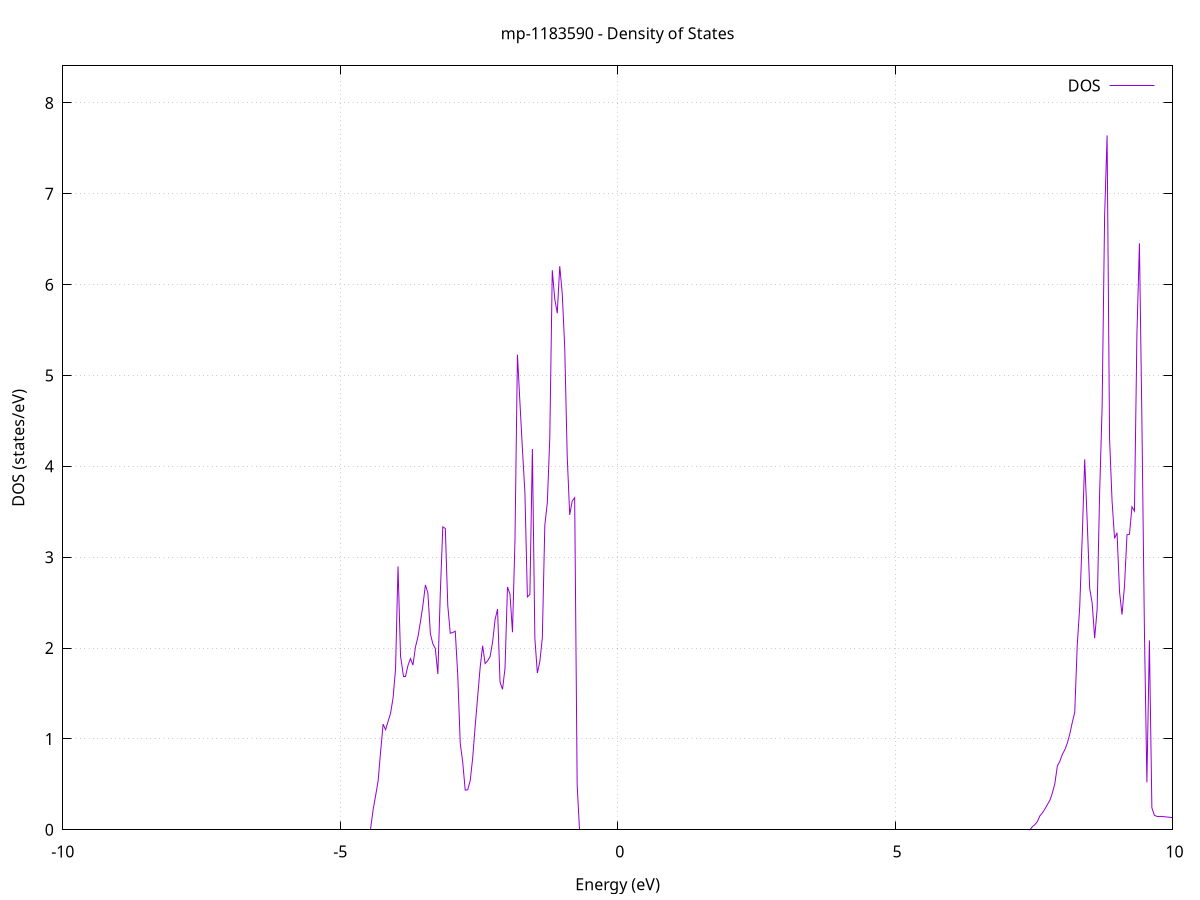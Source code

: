 set title 'mp-1183590 - Density of States'
set xlabel 'Energy (eV)'
set ylabel 'DOS (states/eV)'
set grid
set xrange [-10:10]
set yrange [0:8.408]
set xzeroaxis lt -1
set terminal png size 800,600
set output 'mp-1183590_dos_gnuplot.png'
plot '-' using 1:2 with lines title 'DOS'
-41.264500 0.000000
-41.219700 0.000000
-41.174900 0.000000
-41.130000 0.000000
-41.085200 0.000000
-41.040300 0.000000
-40.995500 0.000000
-40.950700 0.000000
-40.905800 0.000000
-40.861000 0.000000
-40.816100 0.000000
-40.771300 0.000000
-40.726500 0.000000
-40.681600 0.000000
-40.636800 0.000000
-40.591900 0.000000
-40.547100 0.000000
-40.502300 0.000000
-40.457400 0.000000
-40.412600 0.000000
-40.367700 0.000000
-40.322900 0.000000
-40.278100 0.000000
-40.233200 0.000000
-40.188400 0.000000
-40.143500 0.000000
-40.098700 0.000000
-40.053900 0.000000
-40.009000 0.000000
-39.964200 0.000000
-39.919300 0.000000
-39.874500 0.000000
-39.829700 0.000000
-39.784800 0.000000
-39.740000 0.000000
-39.695100 0.000000
-39.650300 0.000000
-39.605500 0.000000
-39.560600 0.000000
-39.515800 0.000000
-39.471000 0.000000
-39.426100 0.000000
-39.381300 0.000000
-39.336400 0.000000
-39.291600 0.000000
-39.246800 0.000000
-39.201900 0.000000
-39.157100 0.000000
-39.112200 0.000000
-39.067400 0.000000
-39.022600 0.000000
-38.977700 0.000000
-38.932900 0.000000
-38.888000 0.000000
-38.843200 0.000000
-38.798400 0.000000
-38.753500 0.000000
-38.708700 0.000000
-38.663800 0.000000
-38.619000 0.000000
-38.574200 0.000000
-38.529300 0.000000
-38.484500 0.000000
-38.439600 0.000000
-38.394800 0.000000
-38.350000 0.000000
-38.305100 0.000000
-38.260300 0.000000
-38.215400 0.000000
-38.170600 0.000000
-38.125800 0.000000
-38.080900 0.000000
-38.036100 0.000000
-37.991200 0.000000
-37.946400 0.000000
-37.901600 0.000000
-37.856700 0.000000
-37.811900 0.000000
-37.767000 0.000000
-37.722200 0.000000
-37.677400 0.000000
-37.632500 0.000000
-37.587700 0.000000
-37.542900 0.000000
-37.498000 0.000000
-37.453200 0.000000
-37.408300 0.000000
-37.363500 0.000000
-37.318700 0.000000
-37.273800 0.000000
-37.229000 0.000000
-37.184100 5.061400
-37.139300 0.000000
-37.094500 0.000000
-37.049600 0.000000
-37.004800 0.000000
-36.959900 0.000000
-36.915100 0.000000
-36.870300 0.000000
-36.825400 0.000000
-36.780600 0.000000
-36.735700 0.000000
-36.690900 0.000000
-36.646100 0.000000
-36.601200 0.000000
-36.556400 0.000000
-36.511500 0.000000
-36.466700 0.000000
-36.421900 0.000000
-36.377000 0.000000
-36.332200 0.000000
-36.287300 0.000000
-36.242500 0.000000
-36.197700 0.000000
-36.152800 0.000000
-36.108000 0.000000
-36.063100 0.000000
-36.018300 0.000000
-35.973500 0.000000
-35.928600 0.000000
-35.883800 0.000000
-35.839000 0.000000
-35.794100 0.000000
-35.749300 0.000000
-35.704400 0.000000
-35.659600 0.000000
-35.614800 0.000000
-35.569900 0.000000
-35.525100 0.000000
-35.480200 0.000000
-35.435400 0.000000
-35.390600 0.000000
-35.345700 0.000000
-35.300900 0.000000
-35.256000 0.000000
-35.211200 0.000000
-35.166400 0.000000
-35.121500 0.000000
-35.076700 0.000000
-35.031800 0.000000
-34.987000 0.000000
-34.942200 0.000000
-34.897300 0.000000
-34.852500 0.000000
-34.807600 0.000000
-34.762800 0.000000
-34.718000 0.000000
-34.673100 0.000000
-34.628300 0.000000
-34.583400 0.000000
-34.538600 0.000000
-34.493800 0.000000
-34.448900 0.000000
-34.404100 0.000000
-34.359200 0.000000
-34.314400 0.000000
-34.269600 0.000000
-34.224700 0.000000
-34.179900 0.000000
-34.135000 0.000000
-34.090200 0.000000
-34.045400 0.000000
-34.000500 0.000000
-33.955700 0.000000
-33.910900 0.000000
-33.866000 0.000000
-33.821200 0.000000
-33.776300 0.000000
-33.731500 0.000000
-33.686700 0.000000
-33.641800 0.000000
-33.597000 0.000000
-33.552100 0.000000
-33.507300 0.000000
-33.462500 0.000000
-33.417600 0.000000
-33.372800 0.000000
-33.327900 0.000000
-33.283100 0.000000
-33.238300 0.000000
-33.193400 0.000000
-33.148600 0.000000
-33.103700 0.000000
-33.058900 0.000000
-33.014100 0.000000
-32.969200 0.000000
-32.924400 0.000000
-32.879500 0.000000
-32.834700 0.000000
-32.789900 0.000000
-32.745000 0.000000
-32.700200 0.000000
-32.655300 0.000000
-32.610500 0.000000
-32.565700 0.000000
-32.520800 0.000000
-32.476000 0.000000
-32.431100 0.000000
-32.386300 0.000000
-32.341500 0.000000
-32.296600 0.000000
-32.251800 0.000000
-32.207000 0.000000
-32.162100 0.000000
-32.117300 0.000000
-32.072400 0.000000
-32.027600 0.000000
-31.982800 0.000000
-31.937900 0.000000
-31.893100 0.000000
-31.848200 0.000000
-31.803400 0.000000
-31.758600 0.000000
-31.713700 0.000000
-31.668900 0.000000
-31.624000 0.000000
-31.579200 0.000000
-31.534400 0.000000
-31.489500 0.000000
-31.444700 0.000000
-31.399800 0.000000
-31.355000 0.000000
-31.310200 0.000000
-31.265300 0.000000
-31.220500 0.000000
-31.175600 0.000000
-31.130800 0.000000
-31.086000 0.000000
-31.041100 0.000000
-30.996300 0.000000
-30.951400 0.000000
-30.906600 0.000000
-30.861800 0.000000
-30.816900 0.000000
-30.772100 0.000000
-30.727200 0.000000
-30.682400 0.000000
-30.637600 0.000000
-30.592700 0.000000
-30.547900 0.000000
-30.503000 0.000000
-30.458200 0.000000
-30.413400 0.000000
-30.368500 0.000000
-30.323700 0.000000
-30.278900 0.000000
-30.234000 0.000000
-30.189200 0.000000
-30.144300 0.000000
-30.099500 0.000000
-30.054700 0.000000
-30.009800 0.000000
-29.965000 0.000000
-29.920100 0.000000
-29.875300 0.000000
-29.830500 0.000000
-29.785600 0.000000
-29.740800 0.000000
-29.695900 0.000000
-29.651100 0.000000
-29.606300 0.000000
-29.561400 0.000000
-29.516600 0.000000
-29.471700 0.000000
-29.426900 0.000000
-29.382100 0.000000
-29.337200 0.000000
-29.292400 0.000000
-29.247500 0.000000
-29.202700 0.000000
-29.157900 0.000000
-29.113000 0.000000
-29.068200 0.000000
-29.023300 0.000000
-28.978500 0.000000
-28.933700 0.000000
-28.888800 0.000000
-28.844000 0.000000
-28.799100 0.000000
-28.754300 0.000000
-28.709500 0.000000
-28.664600 0.000000
-28.619800 0.000000
-28.575000 0.000000
-28.530100 0.000000
-28.485300 0.000000
-28.440400 0.000000
-28.395600 0.000000
-28.350800 0.000000
-28.305900 0.000000
-28.261100 0.000000
-28.216200 0.000000
-28.171400 0.000000
-28.126600 0.000000
-28.081700 0.000000
-28.036900 0.000000
-27.992000 0.000000
-27.947200 0.000000
-27.902400 0.000000
-27.857500 0.000000
-27.812700 0.000000
-27.767800 0.000000
-27.723000 0.000000
-27.678200 0.000000
-27.633300 0.000000
-27.588500 0.000000
-27.543600 0.000000
-27.498800 0.000000
-27.454000 0.000000
-27.409100 0.000000
-27.364300 0.000000
-27.319400 0.000000
-27.274600 0.000000
-27.229800 0.000000
-27.184900 0.000000
-27.140100 0.000000
-27.095200 0.000000
-27.050400 0.000000
-27.005600 0.000000
-26.960700 0.000000
-26.915900 0.000000
-26.871000 0.000000
-26.826200 0.000000
-26.781400 0.000000
-26.736500 0.000000
-26.691700 0.000000
-26.646900 0.000000
-26.602000 0.000000
-26.557200 0.000000
-26.512300 0.000000
-26.467500 0.000000
-26.422700 0.000000
-26.377800 0.000000
-26.333000 0.000000
-26.288100 0.000000
-26.243300 0.000000
-26.198500 0.000000
-26.153600 0.000000
-26.108800 0.000000
-26.063900 0.000000
-26.019100 0.000000
-25.974300 0.000000
-25.929400 0.000000
-25.884600 0.000000
-25.839700 0.000000
-25.794900 0.000000
-25.750100 0.000000
-25.705200 0.000000
-25.660400 0.000000
-25.615500 0.000000
-25.570700 0.000000
-25.525900 0.000000
-25.481000 0.000000
-25.436200 0.000000
-25.391300 0.000000
-25.346500 0.000000
-25.301700 0.000000
-25.256800 0.000000
-25.212000 0.000000
-25.167100 0.000000
-25.122300 0.000000
-25.077500 0.000000
-25.032600 0.000000
-24.987800 0.000000
-24.943000 0.000000
-24.898100 0.000000
-24.853300 0.000000
-24.808400 0.000000
-24.763600 0.000000
-24.718800 0.000000
-24.673900 0.000000
-24.629100 0.000000
-24.584200 0.000000
-24.539400 0.000000
-24.494600 0.000000
-24.449700 0.000000
-24.404900 0.000000
-24.360000 0.000000
-24.315200 0.000000
-24.270400 0.000000
-24.225500 0.000000
-24.180700 0.000000
-24.135800 0.000000
-24.091000 0.000000
-24.046200 0.000000
-24.001300 0.000000
-23.956500 0.000000
-23.911600 0.000000
-23.866800 0.000000
-23.822000 0.000000
-23.777100 0.000000
-23.732300 0.000000
-23.687400 0.000000
-23.642600 0.000000
-23.597800 0.000000
-23.552900 0.000000
-23.508100 0.000000
-23.463200 0.000000
-23.418400 0.000000
-23.373600 0.000000
-23.328700 0.000000
-23.283900 0.000000
-23.239000 0.000000
-23.194200 0.000000
-23.149400 0.000000
-23.104500 0.000000
-23.059700 0.000000
-23.014900 0.000000
-22.970000 0.000000
-22.925200 0.000000
-22.880300 0.000000
-22.835500 0.000000
-22.790700 0.000000
-22.745800 0.000000
-22.701000 0.000000
-22.656100 0.000000
-22.611300 0.000000
-22.566500 0.000000
-22.521600 0.000000
-22.476800 0.000000
-22.431900 0.000000
-22.387100 0.000000
-22.342300 0.000000
-22.297400 0.000000
-22.252600 0.000000
-22.207700 0.000000
-22.162900 0.000000
-22.118100 0.000000
-22.073200 0.000000
-22.028400 0.000000
-21.983500 0.000000
-21.938700 0.000000
-21.893900 0.000000
-21.849000 0.000000
-21.804200 0.000000
-21.759300 0.353000
-21.714500 1.358700
-21.669700 1.731300
-21.624800 2.153800
-21.580000 3.252000
-21.535100 2.937300
-21.490300 2.739600
-21.445500 2.578700
-21.400600 2.461600
-21.355800 2.341300
-21.311000 0.445100
-21.266100 0.000000
-21.221300 0.000000
-21.176400 0.000000
-21.131600 0.000000
-21.086800 0.015900
-21.041900 0.119700
-20.997100 0.196800
-20.952200 0.277800
-20.907400 0.348200
-20.862600 0.437700
-20.817700 0.533700
-20.772900 0.795000
-20.728000 1.273200
-20.683200 1.743700
-20.638400 2.330100
-20.593500 2.861800
-20.548700 4.889500
-20.503800 4.922900
-20.459000 5.519900
-20.414200 5.831900
-20.369300 3.960000
-20.324500 2.883800
-20.279600 2.296800
-20.234800 1.537300
-20.190000 1.411100
-20.145100 0.849100
-20.100300 0.002500
-20.055400 0.000000
-20.010600 0.000000
-19.965800 0.000000
-19.920900 0.000000
-19.876100 0.000000
-19.831200 0.000000
-19.786400 0.000000
-19.741600 0.000000
-19.696700 0.000000
-19.651900 0.000000
-19.607100 0.000000
-19.562200 0.000000
-19.517400 0.000000
-19.472500 0.000000
-19.427700 0.000000
-19.382900 0.000000
-19.338000 0.000000
-19.293200 0.000000
-19.248300 0.000000
-19.203500 0.000000
-19.158700 0.000000
-19.113800 0.000000
-19.069000 0.000000
-19.024100 0.000000
-18.979300 0.000000
-18.934500 0.000000
-18.889600 0.000000
-18.844800 0.000000
-18.799900 0.000000
-18.755100 0.000000
-18.710300 0.000000
-18.665400 0.000000
-18.620600 0.000000
-18.575700 0.000000
-18.530900 0.000000
-18.486100 0.000000
-18.441200 0.000000
-18.396400 0.000000
-18.351500 0.000000
-18.306700 0.000000
-18.261900 0.901800
-18.217000 5.506300
-18.172200 43.315500
-18.127300 6.886100
-18.082500 5.107200
-18.037700 3.435100
-17.992800 3.010500
-17.948000 6.598200
-17.903100 5.866400
-17.858300 2.845500
-17.813500 0.791700
-17.768600 0.517200
-17.723800 0.277100
-17.679000 0.000000
-17.634100 0.000000
-17.589300 0.000000
-17.544400 0.000000
-17.499600 0.000000
-17.454800 0.000000
-17.409900 0.000000
-17.365100 0.000000
-17.320200 0.000000
-17.275400 0.000000
-17.230600 0.000000
-17.185700 0.000000
-17.140900 0.000000
-17.096000 0.000000
-17.051200 0.000000
-17.006400 0.000000
-16.961500 0.000000
-16.916700 0.000000
-16.871800 0.000000
-16.827000 0.000000
-16.782200 0.000000
-16.737300 0.000000
-16.692500 0.000000
-16.647600 0.000000
-16.602800 0.000000
-16.558000 0.000000
-16.513100 0.000000
-16.468300 0.000000
-16.423400 0.000000
-16.378600 0.000000
-16.333800 0.000000
-16.288900 0.000000
-16.244100 0.000000
-16.199200 0.000000
-16.154400 0.000000
-16.109600 0.000000
-16.064700 0.000000
-16.019900 0.000000
-15.975100 0.000000
-15.930200 0.000000
-15.885400 0.000000
-15.840500 0.000000
-15.795700 0.000000
-15.750900 0.000000
-15.706000 0.000000
-15.661200 0.000000
-15.616300 0.000000
-15.571500 0.000000
-15.526700 0.000000
-15.481800 0.000000
-15.437000 0.000000
-15.392100 0.000000
-15.347300 0.000000
-15.302500 0.000000
-15.257600 0.000000
-15.212800 0.000000
-15.167900 0.000000
-15.123100 0.000000
-15.078300 0.000000
-15.033400 0.000000
-14.988600 0.000000
-14.943700 0.000000
-14.898900 0.000000
-14.854100 0.000000
-14.809200 0.000000
-14.764400 0.000000
-14.719500 0.000000
-14.674700 0.000000
-14.629900 0.000000
-14.585000 0.000000
-14.540200 0.000000
-14.495300 0.000000
-14.450500 0.000000
-14.405700 0.000000
-14.360800 0.000000
-14.316000 0.000000
-14.271100 0.000000
-14.226300 0.000000
-14.181500 0.000000
-14.136600 0.000000
-14.091800 0.000000
-14.047000 0.000000
-14.002100 0.000000
-13.957300 0.000000
-13.912400 0.000000
-13.867600 0.000000
-13.822800 0.000000
-13.777900 0.000000
-13.733100 0.000000
-13.688200 0.000000
-13.643400 0.000000
-13.598600 0.000000
-13.553700 0.000000
-13.508900 0.000000
-13.464000 0.000000
-13.419200 0.000000
-13.374400 0.000000
-13.329500 0.000000
-13.284700 0.000000
-13.239800 0.000000
-13.195000 0.000000
-13.150200 0.000000
-13.105300 0.000000
-13.060500 0.000000
-13.015600 0.000000
-12.970800 0.000000
-12.926000 0.000000
-12.881100 0.000000
-12.836300 0.000000
-12.791400 0.000000
-12.746600 0.000000
-12.701800 0.000000
-12.656900 0.000000
-12.612100 0.000000
-12.567200 0.000000
-12.522400 0.000000
-12.477600 0.000000
-12.432700 0.000000
-12.387900 0.000000
-12.343100 0.000000
-12.298200 0.000000
-12.253400 0.000000
-12.208500 0.000000
-12.163700 0.000000
-12.118900 0.000000
-12.074000 0.000000
-12.029200 0.000000
-11.984300 0.000000
-11.939500 0.000000
-11.894700 0.000000
-11.849800 0.000000
-11.805000 0.000000
-11.760100 0.000000
-11.715300 0.000000
-11.670500 0.000000
-11.625600 0.000000
-11.580800 0.000000
-11.535900 0.000000
-11.491100 0.000000
-11.446300 0.000000
-11.401400 0.000000
-11.356600 0.000000
-11.311700 0.000000
-11.266900 0.000000
-11.222100 0.000000
-11.177200 0.000000
-11.132400 0.000000
-11.087500 0.000000
-11.042700 0.000000
-10.997900 0.000000
-10.953000 0.000000
-10.908200 0.000000
-10.863300 0.000000
-10.818500 0.000000
-10.773700 0.000000
-10.728800 0.000000
-10.684000 0.000000
-10.639100 0.000000
-10.594300 0.000000
-10.549500 0.000000
-10.504600 0.000000
-10.459800 0.000000
-10.415000 0.000000
-10.370100 0.000000
-10.325300 0.000000
-10.280400 0.000000
-10.235600 0.000000
-10.190800 0.000000
-10.145900 0.000000
-10.101100 0.000000
-10.056200 0.000000
-10.011400 0.000000
-9.966600 0.000000
-9.921700 0.000000
-9.876900 0.000000
-9.832000 0.000000
-9.787200 0.000000
-9.742400 0.000000
-9.697500 0.000000
-9.652700 0.000000
-9.607800 0.000000
-9.563000 0.000000
-9.518200 0.000000
-9.473300 0.000000
-9.428500 0.000000
-9.383600 0.000000
-9.338800 0.000000
-9.294000 0.000000
-9.249100 0.000000
-9.204300 0.000000
-9.159400 0.000000
-9.114600 0.000000
-9.069800 0.000000
-9.024900 0.000000
-8.980100 0.000000
-8.935200 0.000000
-8.890400 0.000000
-8.845600 0.000000
-8.800700 0.000000
-8.755900 0.000000
-8.711100 0.000000
-8.666200 0.000000
-8.621400 0.000000
-8.576500 0.000000
-8.531700 0.000000
-8.486900 0.000000
-8.442000 0.000000
-8.397200 0.000000
-8.352300 0.000000
-8.307500 0.000000
-8.262700 0.000000
-8.217800 0.000000
-8.173000 0.000000
-8.128100 0.000000
-8.083300 0.000000
-8.038500 0.000000
-7.993600 0.000000
-7.948800 0.000000
-7.903900 0.000000
-7.859100 0.000000
-7.814300 0.000000
-7.769400 0.000000
-7.724600 0.000000
-7.679700 0.000000
-7.634900 0.000000
-7.590100 0.000000
-7.545200 0.000000
-7.500400 0.000000
-7.455500 0.000000
-7.410700 0.000000
-7.365900 0.000000
-7.321000 0.000000
-7.276200 0.000000
-7.231300 0.000000
-7.186500 0.000000
-7.141700 0.000000
-7.096800 0.000000
-7.052000 0.000000
-7.007100 0.000000
-6.962300 0.000000
-6.917500 0.000000
-6.872600 0.000000
-6.827800 0.000000
-6.783000 0.000000
-6.738100 0.000000
-6.693300 0.000000
-6.648400 0.000000
-6.603600 0.000000
-6.558800 0.000000
-6.513900 0.000000
-6.469100 0.000000
-6.424200 0.000000
-6.379400 0.000000
-6.334600 0.000000
-6.289700 0.000000
-6.244900 0.000000
-6.200000 0.000000
-6.155200 0.000000
-6.110400 0.000000
-6.065500 0.000000
-6.020700 0.000000
-5.975800 0.000000
-5.931000 0.000000
-5.886200 0.000000
-5.841300 0.000000
-5.796500 0.000000
-5.751600 0.000000
-5.706800 0.000000
-5.662000 0.000000
-5.617100 0.000000
-5.572300 0.000000
-5.527400 0.000000
-5.482600 0.000000
-5.437800 0.000000
-5.392900 0.000000
-5.348100 0.000000
-5.303200 0.000000
-5.258400 0.000000
-5.213600 0.000000
-5.168700 0.000000
-5.123900 0.000000
-5.079100 0.000000
-5.034200 0.000000
-4.989400 0.000000
-4.944500 0.000000
-4.899700 0.000000
-4.854900 0.000000
-4.810000 0.000000
-4.765200 0.000000
-4.720300 0.000000
-4.675500 0.000000
-4.630700 0.000000
-4.585800 0.000000
-4.541000 0.000000
-4.496100 0.000000
-4.451300 0.000000
-4.406500 0.223100
-4.361600 0.376300
-4.316800 0.539600
-4.271900 0.860600
-4.227100 1.162500
-4.182300 1.101700
-4.137400 1.193100
-4.092600 1.282500
-4.047700 1.450300
-4.002900 1.766800
-3.958100 2.898600
-3.913200 1.913100
-3.868400 1.689100
-3.823500 1.689100
-3.778700 1.809900
-3.733900 1.883600
-3.689000 1.812400
-3.644200 2.011200
-3.599300 2.122800
-3.554500 2.287900
-3.509700 2.469000
-3.464800 2.694600
-3.420000 2.606200
-3.375200 2.157400
-3.330300 2.046900
-3.285500 1.993300
-3.240600 1.715100
-3.195800 2.612100
-3.151000 3.333300
-3.106100 3.316900
-3.061300 2.465300
-3.016400 2.162900
-2.971600 2.170800
-2.926800 2.185800
-2.881900 1.704800
-2.837100 0.952400
-2.792200 0.745000
-2.747400 0.436400
-2.702600 0.439700
-2.657700 0.538600
-2.612900 0.787300
-2.568000 1.138500
-2.523200 1.461600
-2.478400 1.784300
-2.433500 2.026000
-2.388700 1.829700
-2.343800 1.859700
-2.299000 1.906500
-2.254200 2.064000
-2.209300 2.312000
-2.164500 2.429300
-2.119600 1.625200
-2.074800 1.546100
-2.030000 1.776500
-1.985100 2.672500
-1.940300 2.592600
-1.895400 2.174400
-1.850600 3.179900
-1.805800 5.230100
-1.760900 4.699600
-1.716100 4.189000
-1.671200 3.711000
-1.626400 2.562900
-1.581600 2.590600
-1.536700 4.190800
-1.491900 2.107300
-1.447100 1.724700
-1.402200 1.852300
-1.357400 2.112600
-1.312500 3.353200
-1.267700 3.597300
-1.222900 4.310600
-1.178000 6.158500
-1.133200 5.840300
-1.088300 5.685200
-1.043500 6.203100
-0.998700 5.905400
-0.953800 5.312500
-0.909000 4.115200
-0.864100 3.466000
-0.819300 3.618300
-0.774500 3.655800
-0.729600 0.492000
-0.684800 0.000000
-0.639900 0.000000
-0.595100 0.000000
-0.550300 0.000000
-0.505400 0.000000
-0.460600 0.000000
-0.415700 0.000000
-0.370900 0.000000
-0.326100 0.000000
-0.281200 0.000000
-0.236400 0.000000
-0.191500 0.000000
-0.146700 0.000000
-0.101900 0.000000
-0.057000 0.000000
-0.012200 0.000000
0.032700 0.000000
0.077500 0.000000
0.122300 0.000000
0.167200 0.000000
0.212000 0.000000
0.256800 0.000000
0.301700 0.000000
0.346500 0.000000
0.391400 0.000000
0.436200 0.000000
0.481000 0.000000
0.525900 0.000000
0.570700 0.000000
0.615600 0.000000
0.660400 0.000000
0.705200 0.000000
0.750100 0.000000
0.794900 0.000000
0.839800 0.000000
0.884600 0.000000
0.929400 0.000000
0.974300 0.000000
1.019100 0.000000
1.064000 0.000000
1.108800 0.000000
1.153600 0.000000
1.198500 0.000000
1.243300 0.000000
1.288200 0.000000
1.333000 0.000000
1.377800 0.000000
1.422700 0.000000
1.467500 0.000000
1.512400 0.000000
1.557200 0.000000
1.602000 0.000000
1.646900 0.000000
1.691700 0.000000
1.736600 0.000000
1.781400 0.000000
1.826200 0.000000
1.871100 0.000000
1.915900 0.000000
1.960800 0.000000
2.005600 0.000000
2.050400 0.000000
2.095300 0.000000
2.140100 0.000000
2.184900 0.000000
2.229800 0.000000
2.274600 0.000000
2.319500 0.000000
2.364300 0.000000
2.409100 0.000000
2.454000 0.000000
2.498800 0.000000
2.543700 0.000000
2.588500 0.000000
2.633300 0.000000
2.678200 0.000000
2.723000 0.000000
2.767900 0.000000
2.812700 0.000000
2.857500 0.000000
2.902400 0.000000
2.947200 0.000000
2.992100 0.000000
3.036900 0.000000
3.081700 0.000000
3.126600 0.000000
3.171400 0.000000
3.216300 0.000000
3.261100 0.000000
3.305900 0.000000
3.350800 0.000000
3.395600 0.000000
3.440500 0.000000
3.485300 0.000000
3.530100 0.000000
3.575000 0.000000
3.619800 0.000000
3.664700 0.000000
3.709500 0.000000
3.754300 0.000000
3.799200 0.000000
3.844000 0.000000
3.888800 0.000000
3.933700 0.000000
3.978500 0.000000
4.023400 0.000000
4.068200 0.000000
4.113000 0.000000
4.157900 0.000000
4.202700 0.000000
4.247600 0.000000
4.292400 0.000000
4.337200 0.000000
4.382100 0.000000
4.426900 0.000000
4.471800 0.000000
4.516600 0.000000
4.561400 0.000000
4.606300 0.000000
4.651100 0.000000
4.696000 0.000000
4.740800 0.000000
4.785600 0.000000
4.830500 0.000000
4.875300 0.000000
4.920200 0.000000
4.965000 0.000000
5.009800 0.000000
5.054700 0.000000
5.099500 0.000000
5.144400 0.000000
5.189200 0.000000
5.234000 0.000000
5.278900 0.000000
5.323700 0.000000
5.368600 0.000000
5.413400 0.000000
5.458200 0.000000
5.503100 0.000000
5.547900 0.000000
5.592800 0.000000
5.637600 0.000000
5.682400 0.000000
5.727300 0.000000
5.772100 0.000000
5.816900 0.000000
5.861800 0.000000
5.906600 0.000000
5.951500 0.000000
5.996300 0.000000
6.041100 0.000000
6.086000 0.000000
6.130800 0.000000
6.175700 0.000000
6.220500 0.000000
6.265300 0.000000
6.310200 0.000000
6.355000 0.000000
6.399900 0.000000
6.444700 0.000000
6.489500 0.000000
6.534400 0.000000
6.579200 0.000000
6.624100 0.000000
6.668900 0.000000
6.713700 0.000000
6.758600 0.000000
6.803400 0.000000
6.848300 0.000000
6.893100 0.000000
6.937900 0.000000
6.982800 0.000000
7.027600 0.000000
7.072500 0.000000
7.117300 0.000000
7.162100 0.000000
7.207000 0.000000
7.251800 0.000000
7.296700 0.000000
7.341500 0.000000
7.386300 0.000000
7.431200 0.000200
7.476000 0.035400
7.520800 0.057600
7.565700 0.091800
7.610500 0.153600
7.655400 0.185800
7.700200 0.228400
7.745000 0.278000
7.789900 0.323600
7.834700 0.405100
7.879600 0.508500
7.924400 0.701300
7.969200 0.753100
8.014100 0.830300
8.058900 0.880100
8.103800 0.952700
8.148600 1.052300
8.193400 1.180200
8.238300 1.293500
8.283100 2.029700
8.328000 2.455600
8.372800 3.218100
8.417600 4.077100
8.462500 3.401700
8.507300 2.657200
8.552200 2.495800
8.597000 2.108200
8.641800 2.428300
8.686700 3.705800
8.731500 4.648200
8.776400 6.749100
8.821200 7.643500
8.866000 4.302900
8.910900 3.618700
8.955700 3.208100
9.000600 3.268800
9.045400 2.619100
9.090200 2.368500
9.135100 2.685400
9.179900 3.247000
9.224800 3.253100
9.269600 3.555300
9.314400 3.507400
9.359300 5.466100
9.404100 6.455200
9.448900 4.489800
9.493800 2.198500
9.538600 0.521600
9.583500 2.084400
9.628300 0.242100
9.673100 0.159600
9.718000 0.147300
9.762800 0.146700
9.807700 0.147100
9.852500 0.143500
9.897300 0.140400
9.942200 0.138000
9.987000 0.134400
10.031900 0.131500
10.076700 0.132100
10.121500 0.133300
10.166400 0.134800
10.211200 0.136600
10.256100 0.138500
10.300900 0.140500
10.345700 0.142800
10.390600 0.145200
10.435400 0.147200
10.480300 0.149300
10.525100 0.151700
10.569900 0.154200
10.614800 0.157600
10.659600 0.160600
10.704500 0.163700
10.749300 0.166700
10.794100 0.169600
10.839000 0.172500
10.883800 0.175400
10.928700 0.178400
10.973500 0.181500
11.018300 0.184500
11.063200 0.187600
11.108000 0.190900
11.152800 0.194500
11.197700 0.198200
11.242500 0.202100
11.287400 0.206000
11.332200 0.209900
11.377000 0.213800
11.421900 0.217800
11.466700 0.221900
11.511600 0.226000
11.556400 0.230200
11.601200 0.234400
11.646100 0.238600
11.690900 0.243700
11.735800 0.248600
11.780600 0.254500
11.825400 0.260600
11.870300 0.267300
11.915100 0.274300
11.960000 0.281700
12.004800 0.291400
12.049600 0.301500
12.094500 0.310900
12.139300 0.325500
12.184200 0.336600
12.229000 0.339700
12.273800 0.345800
12.318700 0.352700
12.363500 0.359600
12.408400 0.370400
12.453200 0.391300
12.498000 0.400000
12.542900 0.423900
12.587700 0.441200
12.632600 0.461800
12.677400 0.483800
12.722200 0.497700
12.767100 0.474800
12.811900 0.455100
12.856700 0.445500
12.901600 0.428400
12.946400 0.425500
12.991300 0.399400
13.036100 0.364600
13.080900 0.351200
13.125800 0.335200
13.170600 0.338100
13.215500 0.343100
13.260300 0.355200
13.305100 0.369100
13.350000 0.324700
13.394800 0.278300
13.439700 0.239700
13.484500 0.193700
13.529300 0.155600
13.574200 0.168100
13.619000 0.177000
13.663900 0.192000
13.708700 0.208100
13.753500 0.226100
13.798400 0.251300
13.843200 0.279900
13.888100 0.311600
13.932900 0.345400
13.977700 0.387400
14.022600 0.428000
14.067400 0.461900
14.112300 0.520400
14.157100 0.543700
14.201900 0.561900
14.246800 0.576200
14.291600 0.621100
14.336500 0.673400
14.381300 0.707000
14.426100 0.724000
14.471000 0.686000
14.515800 0.650000
14.560700 0.631000
14.605500 0.601400
14.650300 0.571300
14.695200 0.552000
14.740000 0.547100
14.784800 0.518800
14.829700 0.493100
14.874500 0.470500
14.919400 0.443300
14.964200 0.434800
15.009000 0.416600
15.053900 0.391100
15.098700 0.371500
15.143600 0.361400
15.188400 0.357500
15.233200 0.355500
15.278100 0.393100
15.322900 0.423700
15.367800 0.444500
15.412600 0.461100
15.457400 0.482400
15.502300 0.508200
15.547100 0.527300
15.592000 0.551800
15.636800 0.565000
15.681600 0.567600
15.726500 0.576000
15.771300 0.592300
15.816200 0.614600
15.861000 0.645800
15.905800 0.686200
15.950700 0.735500
15.995500 0.799100
16.040400 0.828800
16.085200 0.826400
16.130000 0.823100
16.174900 0.813500
16.219700 0.799000
16.264600 0.794300
16.309400 0.753300
16.354200 0.698900
16.399100 0.679500
16.443900 0.678200
16.488700 0.693300
16.533600 0.757000
16.578400 1.010300
16.623300 1.041300
16.668100 1.063700
16.712900 1.073200
16.757800 1.098700
16.802600 1.030100
16.847500 0.981000
16.892300 0.976200
16.937100 0.889100
16.982000 0.717600
17.026800 0.625200
17.071700 0.540400
17.116500 0.499300
17.161300 0.479600
17.206200 0.483100
17.251000 0.475700
17.295900 0.469000
17.340700 0.466000
17.385500 0.464000
17.430400 0.464100
17.475200 0.464500
17.520100 0.467600
17.564900 0.474900
17.609700 0.496500
17.654600 0.497600
17.699400 0.496900
17.744300 0.508200
17.789100 0.510900
17.833900 0.513200
17.878800 0.517100
17.923600 0.521900
17.968500 0.529200
18.013300 0.528800
18.058100 0.554100
18.103000 0.737000
18.147800 0.922300
18.192700 0.987500
18.237500 0.990700
18.282300 0.785300
18.327200 0.700000
18.372000 0.573100
18.416800 0.489700
18.461700 0.425300
18.506500 0.362000
18.551400 0.287500
18.596200 0.199900
18.641000 0.139500
18.685900 0.096900
18.730700 0.066300
18.775600 0.046000
18.820400 0.001400
18.865200 0.007200
18.910100 0.013400
18.954900 0.028700
18.999800 0.120500
19.044600 0.238200
19.089400 0.444500
19.134300 0.677900
19.179100 0.756600
19.224000 0.774900
19.268800 0.781300
19.313600 0.809200
19.358500 0.845600
19.403300 0.886900
19.448200 0.933700
19.493000 0.994900
19.537800 1.066800
19.582700 1.123300
19.627500 1.123000
19.672400 1.177800
19.717200 1.175700
19.762000 1.147200
19.806900 1.170700
19.851700 1.209000
19.896600 1.311500
19.941400 1.340000
19.986200 1.357100
20.031100 1.022600
20.075900 1.035600
20.120700 0.888600
20.165600 0.874900
20.210400 0.821600
20.255300 0.875700
20.300100 0.881300
20.344900 0.962200
20.389800 0.963300
20.434600 0.977900
20.479500 1.062500
20.524300 1.151800
20.569100 1.204700
20.614000 1.255200
20.658800 1.398600
20.703700 1.447300
20.748500 1.346500
20.793300 1.344600
20.838200 1.355700
20.883000 1.350000
20.927900 1.403000
20.972700 1.355900
21.017500 1.329100
21.062400 1.300700
21.107200 1.235000
21.152100 1.203100
21.196900 1.144100
21.241700 1.097800
21.286600 1.029200
21.331400 1.031900
21.376300 1.133300
21.421100 1.216800
21.465900 1.231000
21.510800 1.230100
21.555600 1.105800
21.600500 1.023600
21.645300 1.017900
21.690100 1.011700
21.735000 0.927400
21.779800 0.852400
21.824700 0.855300
21.869500 0.867000
21.914300 0.877400
21.959200 0.900100
22.004000 0.915400
22.048800 0.963600
22.093700 1.079200
22.138500 1.052400
22.183400 1.021400
22.228200 1.019300
22.273000 1.036500
22.317900 1.156800
22.362700 1.112500
22.407600 1.166300
22.452400 1.213000
22.497200 1.073700
22.542100 1.000800
22.586900 0.925200
22.631800 0.916000
22.676600 0.904400
22.721400 0.878400
22.766300 0.771900
22.811100 0.774800
22.856000 0.790000
22.900800 0.819500
22.945600 0.853900
22.990500 0.860400
23.035300 0.907300
23.080200 0.936100
23.125000 0.991600
23.169800 1.111400
23.214700 1.128300
23.259500 1.119700
23.304400 1.061000
23.349200 1.029900
23.394000 0.968800
23.438900 0.909200
23.483700 0.880600
23.528600 0.862100
23.573400 0.844100
23.618200 0.828000
23.663100 0.812400
23.707900 0.795900
23.752700 0.785500
23.797600 0.775200
23.842400 0.759800
23.887300 0.752700
23.932100 0.749200
23.976900 0.740300
24.021800 0.727700
24.066600 0.708300
24.111500 0.691100
24.156300 0.673100
24.201100 0.644900
24.246000 0.648400
24.290800 0.636600
24.335700 0.630300
24.380500 0.632400
24.425300 0.630200
24.470200 0.659600
24.515000 0.691500
24.559900 0.715000
24.604700 0.737800
24.649500 0.752200
24.694400 0.793200
24.739200 0.825600
24.784100 0.756700
24.828900 0.715300
24.873700 0.669200
24.918600 0.616300
24.963400 0.599000
25.008300 0.587800
25.053100 0.583200
25.097900 0.577100
25.142800 0.574400
25.187600 0.572600
25.232500 0.572400
25.277300 0.568300
25.322100 0.554100
25.367000 0.525100
25.411800 0.480600
25.456700 0.442800
25.501500 0.396000
25.546300 0.357100
25.591200 0.337600
25.636000 0.341500
25.680800 0.353600
25.725700 0.370200
25.770500 0.380100
25.815400 0.391600
25.860200 0.423400
25.905000 0.455200
25.949900 0.515100
25.994700 0.583700
26.039600 0.613800
26.084400 0.649100
26.129200 0.667800
26.174100 0.669100
26.218900 0.674500
26.263800 0.685300
26.308600 0.706800
26.353400 0.737500
26.398300 0.797900
26.443100 0.826900
26.488000 0.904100
26.532800 0.929900
26.577600 0.954300
26.622500 0.979700
26.667300 0.994400
26.712200 1.001800
26.757000 0.958300
26.801800 0.936900
26.846700 0.929500
26.891500 0.936100
26.936400 0.946700
26.981200 0.954900
27.026000 0.990900
27.070900 1.009300
27.115700 1.111300
27.160600 1.312300
27.205400 1.370000
27.250200 1.411900
27.295100 1.469000
27.339900 1.598700
27.384700 1.425600
27.429600 1.304500
27.474400 1.145400
27.519300 1.066800
27.564100 1.008900
27.608900 0.927500
27.653800 0.925700
27.698600 0.972100
27.743500 0.957600
27.788300 1.017800
27.833100 0.989000
27.878000 0.909800
27.922800 0.865700
27.967700 0.840400
28.012500 0.825500
28.057300 0.832300
28.102200 0.857100
28.147000 0.784700
28.191900 0.803300
28.236700 0.834300
28.281500 0.858500
28.326400 0.861200
28.371200 0.856600
28.416100 0.841900
28.460900 0.818400
28.505700 0.788300
28.550600 0.763300
28.595400 0.737100
28.640300 0.726800
28.685100 0.732500
28.729900 0.729300
28.774800 0.735500
28.819600 0.740600
28.864500 0.770100
28.909300 0.706400
28.954100 0.766300
28.999000 0.748400
29.043800 0.742700
29.088600 0.741500
29.133500 0.747000
29.178300 0.780700
29.223200 0.818800
29.268000 0.812700
29.312800 0.798300
29.357700 0.847300
29.402500 0.708900
29.447400 0.625200
29.492200 0.887700
29.537000 1.100900
29.581900 1.140200
29.626700 1.127300
29.671600 1.091400
29.716400 1.088800
29.761200 1.070100
29.806100 0.984300
29.850900 1.007800
29.895800 1.042800
29.940600 1.086700
29.985400 1.148500
30.030300 1.164000
30.075100 1.180200
30.120000 1.275200
30.164800 1.226100
30.209600 1.188600
30.254500 1.124900
30.299300 1.132700
30.344200 1.096700
30.389000 1.127800
30.433800 1.197400
30.478700 1.272300
30.523500 1.296400
30.568400 1.202000
30.613200 1.087700
30.658000 1.022400
30.702900 0.955100
30.747700 0.915900
30.792600 0.899400
30.837400 0.870100
30.882200 0.845600
30.927100 0.853800
30.971900 0.840500
31.016700 0.807000
31.061600 0.966900
31.106400 0.882800
31.151300 0.763700
31.196100 0.634800
31.240900 0.502400
31.285800 0.478300
31.330600 0.509100
31.375500 0.553200
31.420300 0.686300
31.465100 0.739000
31.510000 0.764200
31.554800 0.818400
31.599700 0.883200
31.644500 0.891500
31.689300 0.933700
31.734200 1.051900
31.779000 1.071300
31.823900 1.111200
31.868700 1.139000
31.913500 1.172100
31.958400 1.251200
32.003200 1.305600
32.048100 1.384000
32.092900 1.433000
32.137700 1.253300
32.182600 1.130000
32.227400 1.101700
32.272300 1.061600
32.317100 1.020500
32.361900 1.046900
32.406800 1.041500
32.451600 1.080300
32.496500 0.999900
32.541300 0.997800
32.586100 0.997500
32.631000 1.043400
32.675800 1.085300
32.720600 1.085600
32.765500 1.120000
32.810300 1.178900
32.855200 1.168300
32.900000 1.187100
32.944800 1.156700
32.989700 1.166400
33.034500 1.170700
33.079400 1.171500
33.124200 1.172000
33.169000 1.140200
33.213900 1.147200
33.258700 1.168700
33.303600 1.160500
33.348400 1.122000
33.393200 1.081000
33.438100 0.992800
33.482900 0.957700
33.527800 0.969100
33.572600 1.005300
33.617400 1.074000
33.662300 1.177500
33.707100 1.102300
33.752000 0.988400
33.796800 0.881700
33.841600 0.850400
33.886500 0.819100
33.931300 0.792900
33.976200 0.805200
34.021000 0.818200
34.065800 0.795400
34.110700 0.782900
34.155500 0.789000
34.200400 0.789700
34.245200 0.795200
34.290000 0.828000
34.334900 0.969000
34.379700 1.078100
34.424600 1.110000
34.469400 1.093000
34.514200 0.956600
34.559100 0.933500
34.603900 0.913900
34.648700 0.928200
34.693600 0.897100
34.738400 0.860600
34.783300 0.869100
34.828100 0.915600
34.872900 1.047900
34.917800 1.010400
34.962600 1.181300
35.007500 1.220600
35.052300 1.241000
35.097100 1.200100
35.142000 1.082500
35.186800 1.039000
35.231700 1.020500
35.276500 1.016200
35.321300 1.022600
35.366200 1.048200
35.411000 1.088800
35.455900 1.156600
35.500700 1.099700
35.545500 1.102200
35.590400 1.119000
35.635200 1.127500
35.680100 1.152300
35.724900 1.143600
35.769700 1.177200
35.814600 1.144700
35.859400 1.279100
35.904300 1.237800
35.949100 1.217500
35.993900 1.025100
36.038800 0.974200
36.083600 0.952200
36.128500 0.945500
36.173300 0.912900
36.218100 0.891700
36.263000 0.859900
36.307800 0.857900
36.352600 0.858100
36.397500 0.883800
36.442300 0.930100
36.487200 0.988400
36.532000 1.078200
36.576800 1.166600
36.621700 1.156100
36.666500 1.154500
36.711400 1.139500
36.756200 1.096600
36.801000 1.049600
36.845900 0.914400
36.890700 0.860100
36.935600 0.813400
36.980400 0.761000
37.025200 0.721500
37.070100 0.676800
37.114900 0.656500
37.159800 0.643700
37.204600 0.646600
37.249400 0.681600
37.294300 0.720200
37.339100 0.764600
37.384000 0.815600
37.428800 0.871500
37.473600 0.908100
37.518500 0.937700
37.563300 0.994300
37.608200 1.067900
37.653000 1.132600
37.697800 1.195700
37.742700 1.206000
37.787500 1.222300
37.832400 1.213900
37.877200 1.189600
37.922000 1.153000
37.966900 1.141500
38.011700 1.097400
38.056600 1.081900
38.101400 1.031300
38.146200 1.043400
38.191100 1.064000
38.235900 1.030700
38.280700 0.980300
38.325600 0.921800
38.370400 0.940200
38.415300 0.947000
38.460100 0.913500
38.504900 0.924000
38.549800 0.956900
38.594600 1.143500
38.639500 1.267500
38.684300 1.264200
38.729100 1.242900
38.774000 1.237500
38.818800 1.216700
38.863700 1.187800
38.908500 1.121600
38.953300 1.064900
38.998200 1.028600
39.043000 1.007400
39.087900 0.999100
39.132700 1.013400
39.177500 1.027000
39.222400 1.048200
39.267200 1.036800
39.312100 1.088700
39.356900 1.190400
39.401700 1.275700
39.446600 1.343900
39.491400 1.373600
39.536300 1.361900
39.581100 1.384300
39.625900 1.398000
39.670800 1.281900
39.715600 1.229400
39.760500 1.180900
39.805300 1.113800
39.850100 1.073200
39.895000 1.071900
39.939800 1.061100
39.984600 1.039300
40.029500 1.150500
40.074300 1.106600
40.119200 1.003600
40.164000 0.925100
40.208800 0.880100
40.253700 0.850300
40.298500 0.824500
40.343400 0.799000
40.388200 0.788100
40.433000 0.770000
40.477900 0.759600
40.522700 0.781200
40.567600 0.780300
40.612400 0.777300
40.657200 0.824000
40.702100 0.812500
40.746900 0.783600
40.791800 0.719100
40.836600 0.627400
40.881400 0.607500
40.926300 0.607600
40.971100 0.622800
41.016000 0.640900
41.060800 0.670200
41.105600 0.707100
41.150500 0.721300
41.195300 0.750400
41.240200 0.796600
41.285000 0.850400
41.329800 0.910900
41.374700 0.959400
41.419500 0.998700
41.464400 1.045200
41.509200 1.084100
41.554000 1.140700
41.598900 1.210800
41.643700 1.266900
41.688600 1.253500
41.733400 1.290400
41.778200 1.299600
41.823100 1.253600
41.867900 1.194000
41.912700 1.150000
41.957600 1.101000
42.002400 1.013800
42.047300 0.870000
42.092100 0.778400
42.136900 0.742400
42.181800 0.823800
42.226600 0.902300
42.271500 0.963300
42.316300 0.987400
42.361100 1.003600
42.406000 1.093200
42.450800 1.134100
42.495700 1.164800
42.540500 1.220700
42.585300 1.282200
42.630200 1.278300
42.675000 1.208700
42.719900 1.091200
42.764700 0.963100
42.809500 0.843100
42.854400 0.714700
42.899200 0.673000
42.944100 0.522000
42.988900 0.422300
43.033700 0.354100
43.078600 0.288600
43.123400 0.221900
43.168300 0.169600
43.213100 0.123600
43.257900 0.090000
43.302800 0.055100
43.347600 0.033100
43.392500 0.030200
43.437300 0.027800
43.482100 0.025700
43.527000 0.023000
43.571800 0.020000
43.616600 0.017200
43.661500 0.014800
43.706300 0.012700
43.751200 0.011200
43.796000 0.010400
43.840800 0.009700
43.885700 0.009000
43.930500 0.008300
43.975400 0.007600
44.020200 0.006800
44.065000 0.006000
44.109900 0.005300
44.154700 0.004400
44.199600 0.004700
44.244400 0.000000
44.289200 0.000000
44.334100 0.000000
44.378900 0.000000
44.423800 0.000000
44.468600 0.000000
44.513400 0.000000
44.558300 0.000000
44.603100 0.000000
44.648000 0.000000
44.692800 0.000000
44.737600 0.000000
44.782500 0.000000
44.827300 0.000000
44.872200 0.000000
44.917000 0.000000
44.961800 0.000000
45.006700 0.000000
45.051500 0.000000
45.096400 0.000000
45.141200 0.000000
45.186000 0.000000
45.230900 0.000000
45.275700 0.000000
45.320500 0.000000
45.365400 0.000000
45.410200 0.000000
45.455100 0.000000
45.499900 0.000000
45.544700 0.000000
45.589600 0.000000
45.634400 0.000000
45.679300 0.000000
45.724100 0.000000
45.768900 0.000000
45.813800 0.000000
45.858600 0.000000
45.903500 0.000000
45.948300 0.000000
45.993100 0.000000
46.038000 0.000000
46.082800 0.000000
46.127700 0.000000
46.172500 0.000000
46.217300 0.000000
46.262200 0.000000
46.307000 0.000000
46.351900 0.000000
46.396700 0.000000
46.441500 0.000000
46.486400 0.000000
46.531200 0.000000
46.576100 0.000000
46.620900 0.000000
46.665700 0.000000
46.710600 0.000000
46.755400 0.000000
46.800300 0.000000
46.845100 0.000000
46.889900 0.000000
46.934800 0.000000
46.979600 0.000000
47.024500 0.000000
47.069300 0.000000
47.114100 0.000000
47.159000 0.000000
47.203800 0.000000
47.248600 0.000000
47.293500 0.000000
47.338300 0.000000
47.383200 0.000000
47.428000 0.000000
47.472800 0.000000
47.517700 0.000000
47.562500 0.000000
47.607400 0.000000
47.652200 0.000000
47.697000 0.000000
47.741900 0.000000
47.786700 0.000000
47.831600 0.000000
47.876400 0.000000
47.921200 0.000000
47.966100 0.000000
48.010900 0.000000
48.055800 0.000000
48.100600 0.000000
48.145400 0.000000
48.190300 0.000000
48.235100 0.000000
48.280000 0.000000
48.324800 0.000000
48.369600 0.000000
48.414500 0.000000
e
